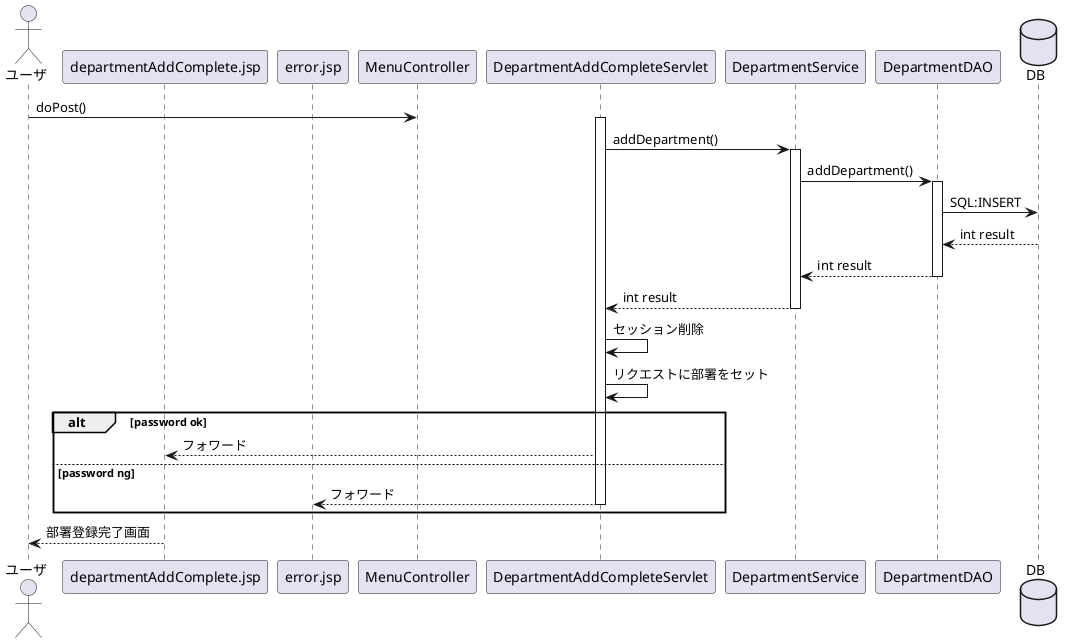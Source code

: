 @startuml

'hide footbox
skinparam shadowing false
actor ユーザ

participant departmentAddComplete.jsp
participant error.jsp

ユーザ -> MenuController : doPost()
activate DepartmentAddCompleteServlet

DepartmentAddCompleteServlet -> DepartmentService : addDepartment()
activate DepartmentService

DepartmentService -> DepartmentDAO : addDepartment()
activate DepartmentDAO

database DB
DepartmentDAO -> DB : SQL:INSERT

DB --> DepartmentDAO : int result

DepartmentDAO --> DepartmentService : int result
deactivate DepartmentDAO

DepartmentService --> DepartmentAddCompleteServlet : int result
deactivate DepartmentService

DepartmentAddCompleteServlet -> DepartmentAddCompleteServlet : セッション削除

DepartmentAddCompleteServlet -> DepartmentAddCompleteServlet : リクエストに部署をセット

alt password ok
	DepartmentAddCompleteServlet --> departmentAddComplete.jsp : フォワード
	'deactivate DepartmentAddCompleteServlet
	'activate departmentAddComplete.jsp
else password ng
	DepartmentAddCompleteServlet --> error.jsp : フォワード
	deactivate DepartmentAddCompleteServlet
	'activate departmentAddComplete.jsp
end

departmentAddComplete.jsp --> ユーザ : 部署登録完了画面
deactivate departmentAddComplete.jsp

@enduml